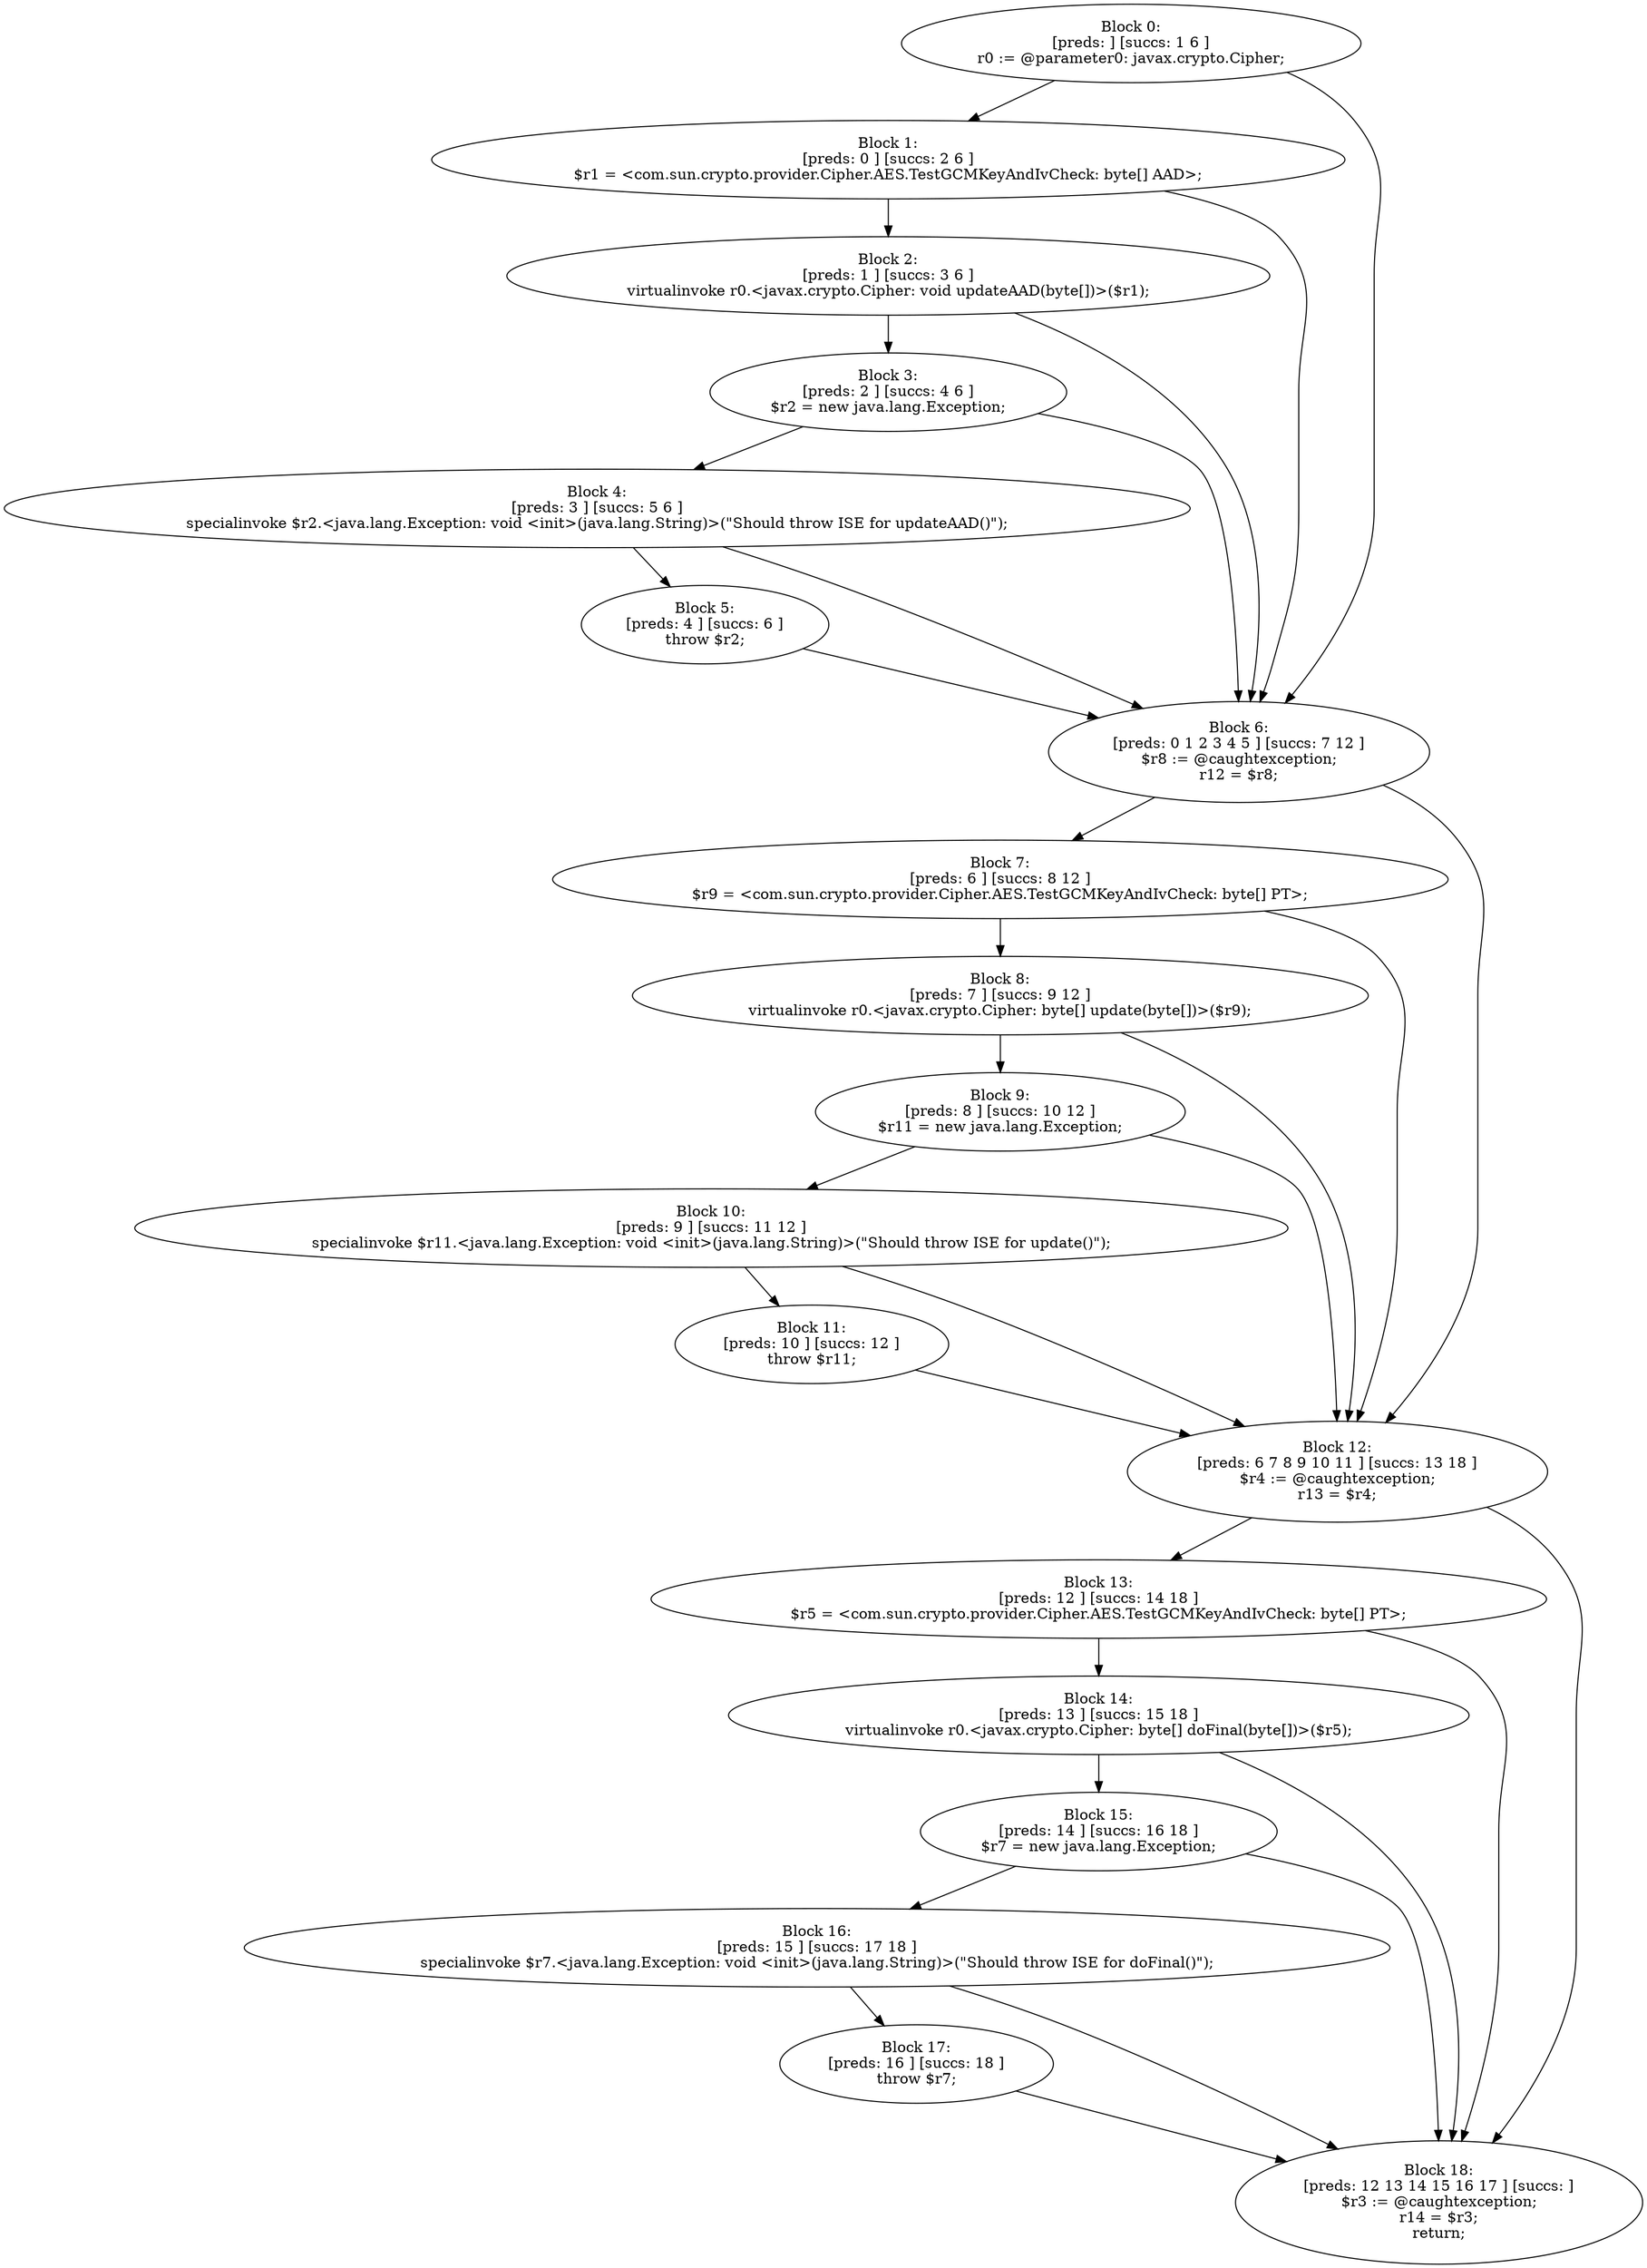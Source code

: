 digraph "unitGraph" {
    "Block 0:
[preds: ] [succs: 1 6 ]
r0 := @parameter0: javax.crypto.Cipher;
"
    "Block 1:
[preds: 0 ] [succs: 2 6 ]
$r1 = <com.sun.crypto.provider.Cipher.AES.TestGCMKeyAndIvCheck: byte[] AAD>;
"
    "Block 2:
[preds: 1 ] [succs: 3 6 ]
virtualinvoke r0.<javax.crypto.Cipher: void updateAAD(byte[])>($r1);
"
    "Block 3:
[preds: 2 ] [succs: 4 6 ]
$r2 = new java.lang.Exception;
"
    "Block 4:
[preds: 3 ] [succs: 5 6 ]
specialinvoke $r2.<java.lang.Exception: void <init>(java.lang.String)>(\"Should throw ISE for updateAAD()\");
"
    "Block 5:
[preds: 4 ] [succs: 6 ]
throw $r2;
"
    "Block 6:
[preds: 0 1 2 3 4 5 ] [succs: 7 12 ]
$r8 := @caughtexception;
r12 = $r8;
"
    "Block 7:
[preds: 6 ] [succs: 8 12 ]
$r9 = <com.sun.crypto.provider.Cipher.AES.TestGCMKeyAndIvCheck: byte[] PT>;
"
    "Block 8:
[preds: 7 ] [succs: 9 12 ]
virtualinvoke r0.<javax.crypto.Cipher: byte[] update(byte[])>($r9);
"
    "Block 9:
[preds: 8 ] [succs: 10 12 ]
$r11 = new java.lang.Exception;
"
    "Block 10:
[preds: 9 ] [succs: 11 12 ]
specialinvoke $r11.<java.lang.Exception: void <init>(java.lang.String)>(\"Should throw ISE for update()\");
"
    "Block 11:
[preds: 10 ] [succs: 12 ]
throw $r11;
"
    "Block 12:
[preds: 6 7 8 9 10 11 ] [succs: 13 18 ]
$r4 := @caughtexception;
r13 = $r4;
"
    "Block 13:
[preds: 12 ] [succs: 14 18 ]
$r5 = <com.sun.crypto.provider.Cipher.AES.TestGCMKeyAndIvCheck: byte[] PT>;
"
    "Block 14:
[preds: 13 ] [succs: 15 18 ]
virtualinvoke r0.<javax.crypto.Cipher: byte[] doFinal(byte[])>($r5);
"
    "Block 15:
[preds: 14 ] [succs: 16 18 ]
$r7 = new java.lang.Exception;
"
    "Block 16:
[preds: 15 ] [succs: 17 18 ]
specialinvoke $r7.<java.lang.Exception: void <init>(java.lang.String)>(\"Should throw ISE for doFinal()\");
"
    "Block 17:
[preds: 16 ] [succs: 18 ]
throw $r7;
"
    "Block 18:
[preds: 12 13 14 15 16 17 ] [succs: ]
$r3 := @caughtexception;
r14 = $r3;
return;
"
    "Block 0:
[preds: ] [succs: 1 6 ]
r0 := @parameter0: javax.crypto.Cipher;
"->"Block 1:
[preds: 0 ] [succs: 2 6 ]
$r1 = <com.sun.crypto.provider.Cipher.AES.TestGCMKeyAndIvCheck: byte[] AAD>;
";
    "Block 0:
[preds: ] [succs: 1 6 ]
r0 := @parameter0: javax.crypto.Cipher;
"->"Block 6:
[preds: 0 1 2 3 4 5 ] [succs: 7 12 ]
$r8 := @caughtexception;
r12 = $r8;
";
    "Block 1:
[preds: 0 ] [succs: 2 6 ]
$r1 = <com.sun.crypto.provider.Cipher.AES.TestGCMKeyAndIvCheck: byte[] AAD>;
"->"Block 2:
[preds: 1 ] [succs: 3 6 ]
virtualinvoke r0.<javax.crypto.Cipher: void updateAAD(byte[])>($r1);
";
    "Block 1:
[preds: 0 ] [succs: 2 6 ]
$r1 = <com.sun.crypto.provider.Cipher.AES.TestGCMKeyAndIvCheck: byte[] AAD>;
"->"Block 6:
[preds: 0 1 2 3 4 5 ] [succs: 7 12 ]
$r8 := @caughtexception;
r12 = $r8;
";
    "Block 2:
[preds: 1 ] [succs: 3 6 ]
virtualinvoke r0.<javax.crypto.Cipher: void updateAAD(byte[])>($r1);
"->"Block 3:
[preds: 2 ] [succs: 4 6 ]
$r2 = new java.lang.Exception;
";
    "Block 2:
[preds: 1 ] [succs: 3 6 ]
virtualinvoke r0.<javax.crypto.Cipher: void updateAAD(byte[])>($r1);
"->"Block 6:
[preds: 0 1 2 3 4 5 ] [succs: 7 12 ]
$r8 := @caughtexception;
r12 = $r8;
";
    "Block 3:
[preds: 2 ] [succs: 4 6 ]
$r2 = new java.lang.Exception;
"->"Block 4:
[preds: 3 ] [succs: 5 6 ]
specialinvoke $r2.<java.lang.Exception: void <init>(java.lang.String)>(\"Should throw ISE for updateAAD()\");
";
    "Block 3:
[preds: 2 ] [succs: 4 6 ]
$r2 = new java.lang.Exception;
"->"Block 6:
[preds: 0 1 2 3 4 5 ] [succs: 7 12 ]
$r8 := @caughtexception;
r12 = $r8;
";
    "Block 4:
[preds: 3 ] [succs: 5 6 ]
specialinvoke $r2.<java.lang.Exception: void <init>(java.lang.String)>(\"Should throw ISE for updateAAD()\");
"->"Block 5:
[preds: 4 ] [succs: 6 ]
throw $r2;
";
    "Block 4:
[preds: 3 ] [succs: 5 6 ]
specialinvoke $r2.<java.lang.Exception: void <init>(java.lang.String)>(\"Should throw ISE for updateAAD()\");
"->"Block 6:
[preds: 0 1 2 3 4 5 ] [succs: 7 12 ]
$r8 := @caughtexception;
r12 = $r8;
";
    "Block 5:
[preds: 4 ] [succs: 6 ]
throw $r2;
"->"Block 6:
[preds: 0 1 2 3 4 5 ] [succs: 7 12 ]
$r8 := @caughtexception;
r12 = $r8;
";
    "Block 6:
[preds: 0 1 2 3 4 5 ] [succs: 7 12 ]
$r8 := @caughtexception;
r12 = $r8;
"->"Block 7:
[preds: 6 ] [succs: 8 12 ]
$r9 = <com.sun.crypto.provider.Cipher.AES.TestGCMKeyAndIvCheck: byte[] PT>;
";
    "Block 6:
[preds: 0 1 2 3 4 5 ] [succs: 7 12 ]
$r8 := @caughtexception;
r12 = $r8;
"->"Block 12:
[preds: 6 7 8 9 10 11 ] [succs: 13 18 ]
$r4 := @caughtexception;
r13 = $r4;
";
    "Block 7:
[preds: 6 ] [succs: 8 12 ]
$r9 = <com.sun.crypto.provider.Cipher.AES.TestGCMKeyAndIvCheck: byte[] PT>;
"->"Block 8:
[preds: 7 ] [succs: 9 12 ]
virtualinvoke r0.<javax.crypto.Cipher: byte[] update(byte[])>($r9);
";
    "Block 7:
[preds: 6 ] [succs: 8 12 ]
$r9 = <com.sun.crypto.provider.Cipher.AES.TestGCMKeyAndIvCheck: byte[] PT>;
"->"Block 12:
[preds: 6 7 8 9 10 11 ] [succs: 13 18 ]
$r4 := @caughtexception;
r13 = $r4;
";
    "Block 8:
[preds: 7 ] [succs: 9 12 ]
virtualinvoke r0.<javax.crypto.Cipher: byte[] update(byte[])>($r9);
"->"Block 9:
[preds: 8 ] [succs: 10 12 ]
$r11 = new java.lang.Exception;
";
    "Block 8:
[preds: 7 ] [succs: 9 12 ]
virtualinvoke r0.<javax.crypto.Cipher: byte[] update(byte[])>($r9);
"->"Block 12:
[preds: 6 7 8 9 10 11 ] [succs: 13 18 ]
$r4 := @caughtexception;
r13 = $r4;
";
    "Block 9:
[preds: 8 ] [succs: 10 12 ]
$r11 = new java.lang.Exception;
"->"Block 10:
[preds: 9 ] [succs: 11 12 ]
specialinvoke $r11.<java.lang.Exception: void <init>(java.lang.String)>(\"Should throw ISE for update()\");
";
    "Block 9:
[preds: 8 ] [succs: 10 12 ]
$r11 = new java.lang.Exception;
"->"Block 12:
[preds: 6 7 8 9 10 11 ] [succs: 13 18 ]
$r4 := @caughtexception;
r13 = $r4;
";
    "Block 10:
[preds: 9 ] [succs: 11 12 ]
specialinvoke $r11.<java.lang.Exception: void <init>(java.lang.String)>(\"Should throw ISE for update()\");
"->"Block 11:
[preds: 10 ] [succs: 12 ]
throw $r11;
";
    "Block 10:
[preds: 9 ] [succs: 11 12 ]
specialinvoke $r11.<java.lang.Exception: void <init>(java.lang.String)>(\"Should throw ISE for update()\");
"->"Block 12:
[preds: 6 7 8 9 10 11 ] [succs: 13 18 ]
$r4 := @caughtexception;
r13 = $r4;
";
    "Block 11:
[preds: 10 ] [succs: 12 ]
throw $r11;
"->"Block 12:
[preds: 6 7 8 9 10 11 ] [succs: 13 18 ]
$r4 := @caughtexception;
r13 = $r4;
";
    "Block 12:
[preds: 6 7 8 9 10 11 ] [succs: 13 18 ]
$r4 := @caughtexception;
r13 = $r4;
"->"Block 13:
[preds: 12 ] [succs: 14 18 ]
$r5 = <com.sun.crypto.provider.Cipher.AES.TestGCMKeyAndIvCheck: byte[] PT>;
";
    "Block 12:
[preds: 6 7 8 9 10 11 ] [succs: 13 18 ]
$r4 := @caughtexception;
r13 = $r4;
"->"Block 18:
[preds: 12 13 14 15 16 17 ] [succs: ]
$r3 := @caughtexception;
r14 = $r3;
return;
";
    "Block 13:
[preds: 12 ] [succs: 14 18 ]
$r5 = <com.sun.crypto.provider.Cipher.AES.TestGCMKeyAndIvCheck: byte[] PT>;
"->"Block 14:
[preds: 13 ] [succs: 15 18 ]
virtualinvoke r0.<javax.crypto.Cipher: byte[] doFinal(byte[])>($r5);
";
    "Block 13:
[preds: 12 ] [succs: 14 18 ]
$r5 = <com.sun.crypto.provider.Cipher.AES.TestGCMKeyAndIvCheck: byte[] PT>;
"->"Block 18:
[preds: 12 13 14 15 16 17 ] [succs: ]
$r3 := @caughtexception;
r14 = $r3;
return;
";
    "Block 14:
[preds: 13 ] [succs: 15 18 ]
virtualinvoke r0.<javax.crypto.Cipher: byte[] doFinal(byte[])>($r5);
"->"Block 15:
[preds: 14 ] [succs: 16 18 ]
$r7 = new java.lang.Exception;
";
    "Block 14:
[preds: 13 ] [succs: 15 18 ]
virtualinvoke r0.<javax.crypto.Cipher: byte[] doFinal(byte[])>($r5);
"->"Block 18:
[preds: 12 13 14 15 16 17 ] [succs: ]
$r3 := @caughtexception;
r14 = $r3;
return;
";
    "Block 15:
[preds: 14 ] [succs: 16 18 ]
$r7 = new java.lang.Exception;
"->"Block 16:
[preds: 15 ] [succs: 17 18 ]
specialinvoke $r7.<java.lang.Exception: void <init>(java.lang.String)>(\"Should throw ISE for doFinal()\");
";
    "Block 15:
[preds: 14 ] [succs: 16 18 ]
$r7 = new java.lang.Exception;
"->"Block 18:
[preds: 12 13 14 15 16 17 ] [succs: ]
$r3 := @caughtexception;
r14 = $r3;
return;
";
    "Block 16:
[preds: 15 ] [succs: 17 18 ]
specialinvoke $r7.<java.lang.Exception: void <init>(java.lang.String)>(\"Should throw ISE for doFinal()\");
"->"Block 17:
[preds: 16 ] [succs: 18 ]
throw $r7;
";
    "Block 16:
[preds: 15 ] [succs: 17 18 ]
specialinvoke $r7.<java.lang.Exception: void <init>(java.lang.String)>(\"Should throw ISE for doFinal()\");
"->"Block 18:
[preds: 12 13 14 15 16 17 ] [succs: ]
$r3 := @caughtexception;
r14 = $r3;
return;
";
    "Block 17:
[preds: 16 ] [succs: 18 ]
throw $r7;
"->"Block 18:
[preds: 12 13 14 15 16 17 ] [succs: ]
$r3 := @caughtexception;
r14 = $r3;
return;
";
}
